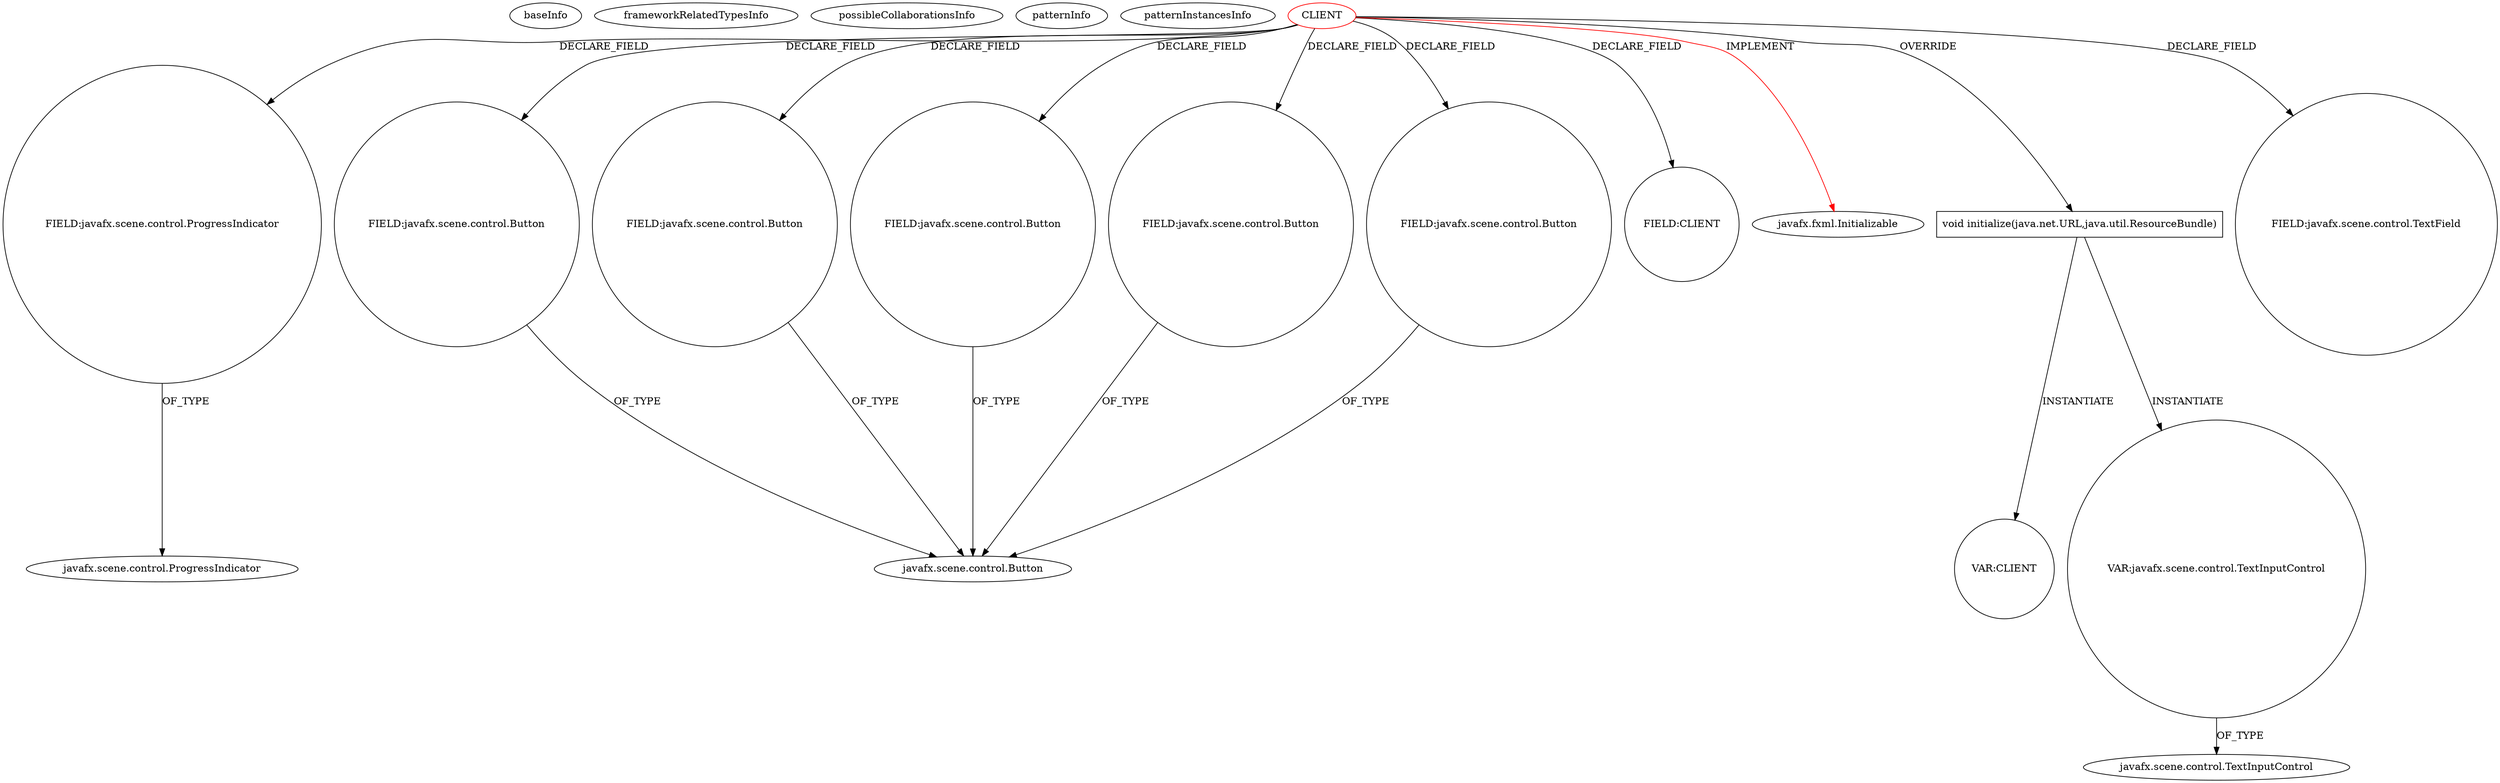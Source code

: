 digraph {
baseInfo[graphId=3609,category="pattern",isAnonymous=false,possibleRelation=false]
frameworkRelatedTypesInfo[0="javafx.fxml.Initializable"]
possibleCollaborationsInfo[]
patternInfo[frequency=2.0,patternRootClient=0]
patternInstancesInfo[0="dony1990-ProsDesktop~/dony1990-ProsDesktop/ProsDesktop-master/src/nicon/NiconDesktop/guifx/NiconNavigator/NavegadorController.java~NavegadorController~2563",1="novosga-painel-fx~/novosga-painel-fx/painel-fx-master/src/org/novosga/painel/client/ui/Controller.java~Controller~3787"]
43[label="FIELD:javafx.scene.control.ProgressIndicator",vertexType="FIELD_DECLARATION",isFrameworkType=false,shape=circle]
44[label="javafx.scene.control.ProgressIndicator",vertexType="FRAMEWORK_CLASS_TYPE",isFrameworkType=false]
0[label="CLIENT",vertexType="ROOT_CLIENT_CLASS_DECLARATION",isFrameworkType=false,color=red]
49[label="FIELD:javafx.scene.control.Button",vertexType="FIELD_DECLARATION",isFrameworkType=false,shape=circle]
24[label="FIELD:javafx.scene.control.Button",vertexType="FIELD_DECLARATION",isFrameworkType=false,shape=circle]
16[label="FIELD:javafx.scene.control.Button",vertexType="FIELD_DECLARATION",isFrameworkType=false,shape=circle]
18[label="FIELD:javafx.scene.control.Button",vertexType="FIELD_DECLARATION",isFrameworkType=false,shape=circle]
20[label="FIELD:javafx.scene.control.Button",vertexType="FIELD_DECLARATION",isFrameworkType=false,shape=circle]
36[label="FIELD:CLIENT",vertexType="FIELD_DECLARATION",isFrameworkType=false,shape=circle]
1[label="javafx.fxml.Initializable",vertexType="FRAMEWORK_INTERFACE_TYPE",isFrameworkType=false]
61[label="void initialize(java.net.URL,java.util.ResourceBundle)",vertexType="OVERRIDING_METHOD_DECLARATION",isFrameworkType=false,shape=box]
89[label="VAR:CLIENT",vertexType="VARIABLE_EXPRESION",isFrameworkType=false,shape=circle]
102[label="VAR:javafx.scene.control.TextInputControl",vertexType="VARIABLE_EXPRESION",isFrameworkType=false,shape=circle]
104[label="javafx.scene.control.TextInputControl",vertexType="FRAMEWORK_CLASS_TYPE",isFrameworkType=false]
3[label="javafx.scene.control.Button",vertexType="FRAMEWORK_CLASS_TYPE",isFrameworkType=false]
26[label="FIELD:javafx.scene.control.TextField",vertexType="FIELD_DECLARATION",isFrameworkType=false,shape=circle]
24->3[label="OF_TYPE"]
0->26[label="DECLARE_FIELD"]
0->49[label="DECLARE_FIELD"]
0->16[label="DECLARE_FIELD"]
0->36[label="DECLARE_FIELD"]
18->3[label="OF_TYPE"]
0->43[label="DECLARE_FIELD"]
0->1[label="IMPLEMENT",color=red]
16->3[label="OF_TYPE"]
43->44[label="OF_TYPE"]
61->89[label="INSTANTIATE"]
0->20[label="DECLARE_FIELD"]
0->61[label="OVERRIDE"]
20->3[label="OF_TYPE"]
102->104[label="OF_TYPE"]
61->102[label="INSTANTIATE"]
49->3[label="OF_TYPE"]
0->24[label="DECLARE_FIELD"]
0->18[label="DECLARE_FIELD"]
}
